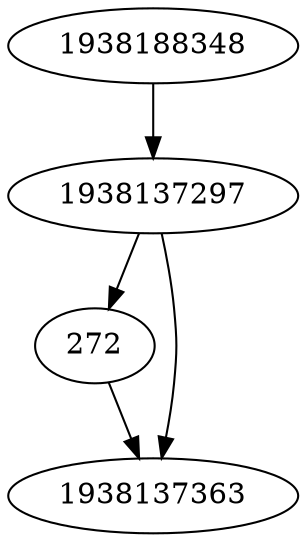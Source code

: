 strict digraph  {
272;
1938137297;
1938137363;
1938188348;
272 -> 1938137363;
1938137297 -> 1938137363;
1938137297 -> 272;
1938188348 -> 1938137297;
}
